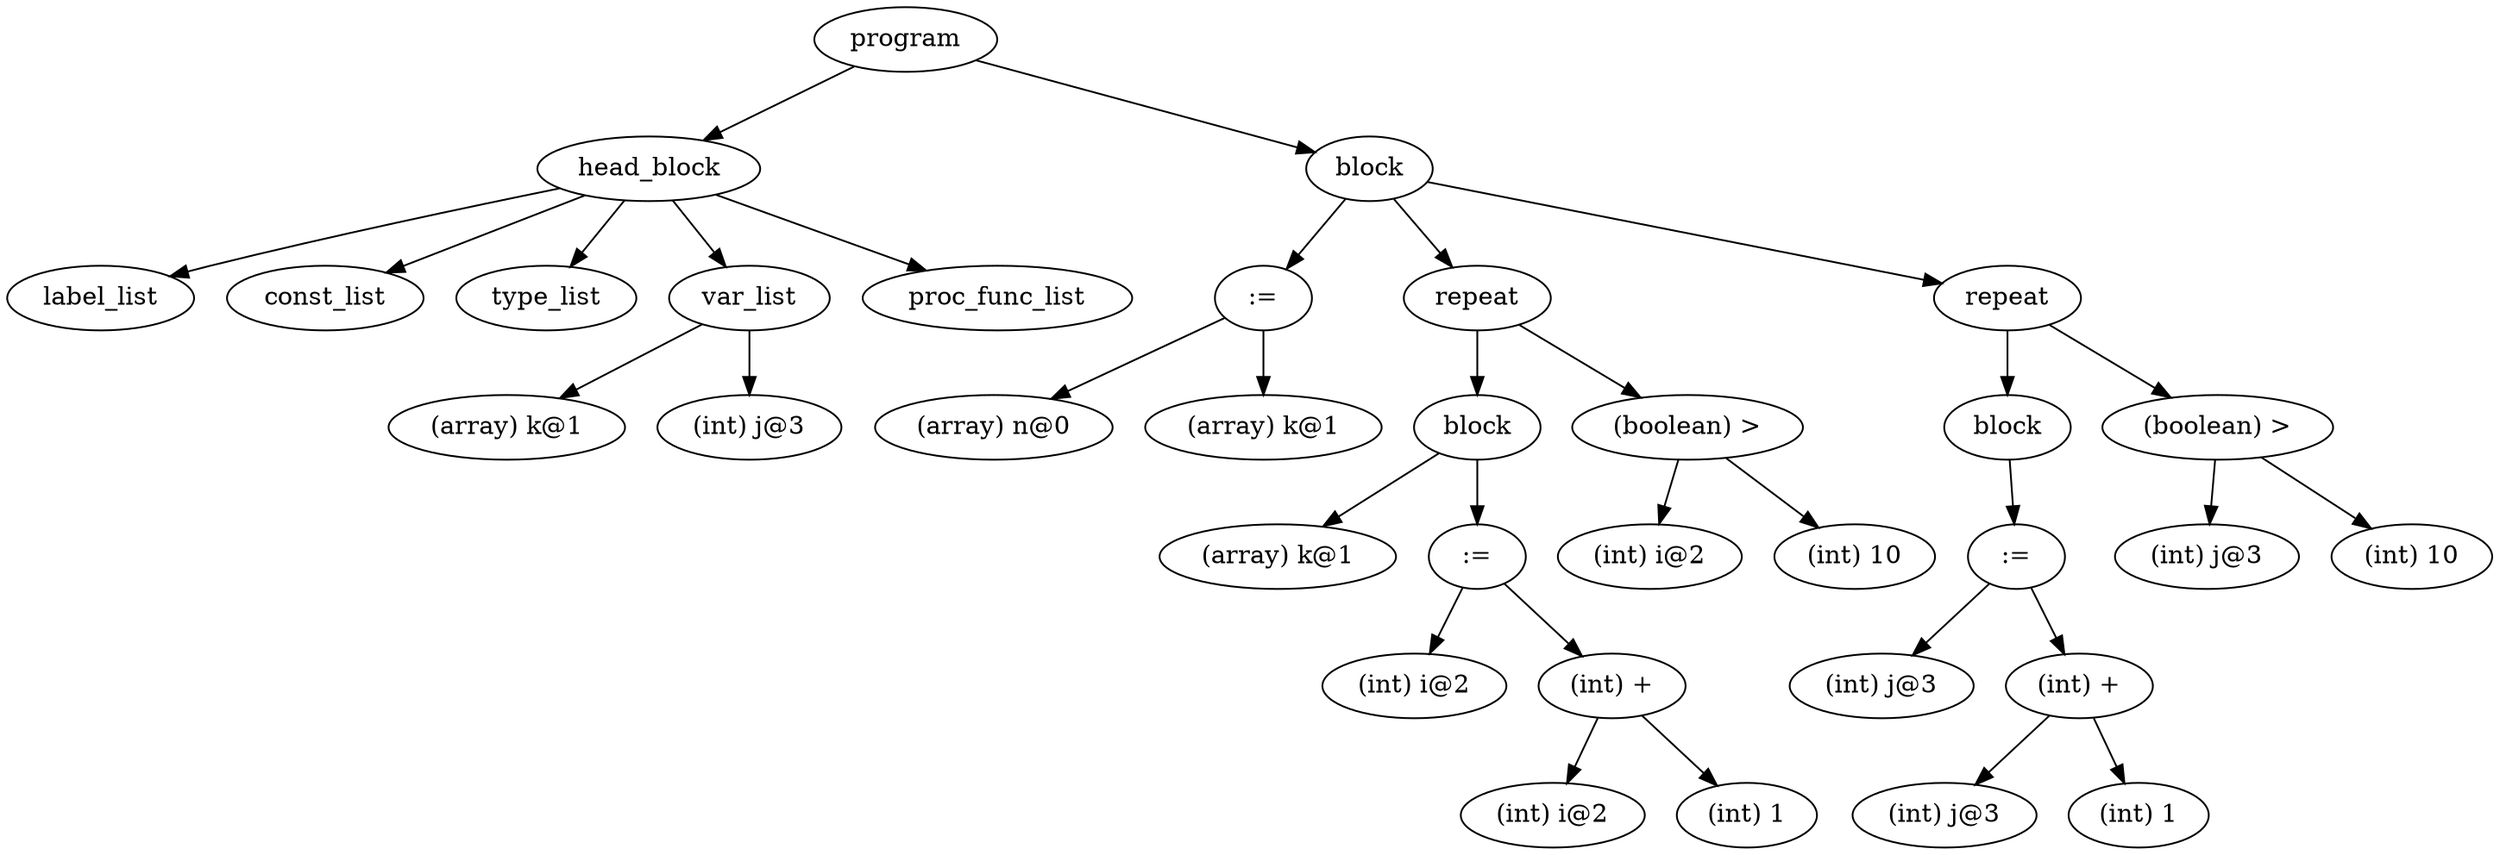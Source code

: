 digraph {
graph [ordering="out"];
node0[label="program"];
node1[label="head_block"];
node2[label="label_list"];
node1 -> node2;
node3[label="const_list"];
node1 -> node3;
node4[label="type_list"];
node1 -> node4;
node5[label="var_list"];
node6[label="(array) k@1"];
node5 -> node6;
node7[label="(int) j@3"];
node5 -> node7;
node1 -> node5;
node8[label="proc_func_list"];
node1 -> node8;
node0 -> node1;
node9[label="block"];
node10[label=":="];
node11[label="(array) n@0"];
node10 -> node11;
node12[label="(array) k@1"];
node10 -> node12;
node9 -> node10;
node13[label="repeat"];
node14[label="block"];
node15[label="(array) k@1"];
node14 -> node15;
node16[label=":="];
node17[label="(int) i@2"];
node16 -> node17;
node18[label="(int) +"];
node19[label="(int) i@2"];
node18 -> node19;
node20[label="(int) 1"];
node18 -> node20;
node16 -> node18;
node14 -> node16;
node13 -> node14;
node21[label="(boolean) >"];
node22[label="(int) i@2"];
node21 -> node22;
node23[label="(int) 10"];
node21 -> node23;
node13 -> node21;
node9 -> node13;
node24[label="repeat"];
node25[label="block"];
node26[label=":="];
node27[label="(int) j@3"];
node26 -> node27;
node28[label="(int) +"];
node29[label="(int) j@3"];
node28 -> node29;
node30[label="(int) 1"];
node28 -> node30;
node26 -> node28;
node25 -> node26;
node24 -> node25;
node31[label="(boolean) >"];
node32[label="(int) j@3"];
node31 -> node32;
node33[label="(int) 10"];
node31 -> node33;
node24 -> node31;
node9 -> node24;
node0 -> node9;
}
